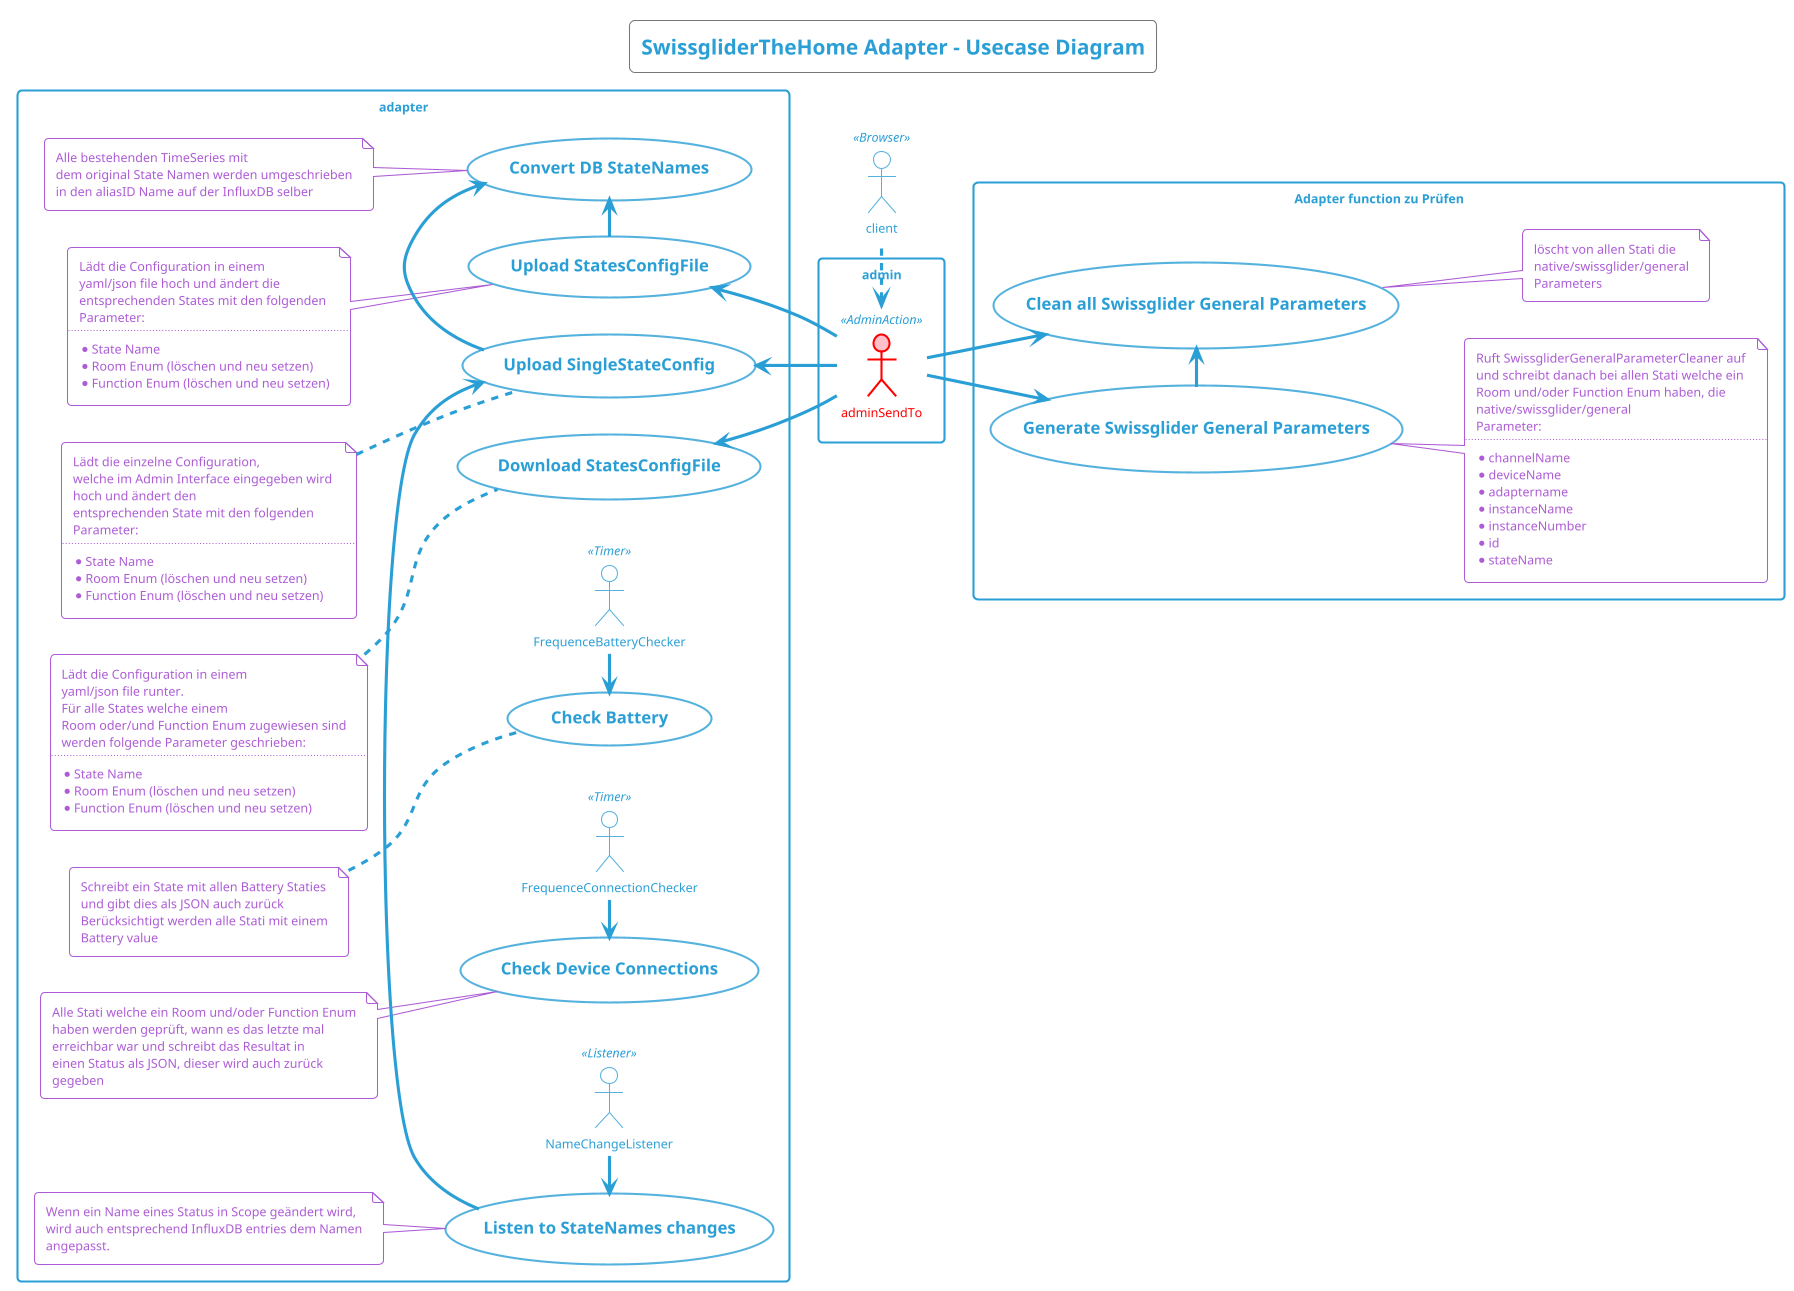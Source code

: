 @startuml
!theme cyborg-outline

title
    SwissgliderTheHome Adapter - Usecase Diagram
end title

actor client << Browser >>
rectangle admin {
    actor adminSendTo << AdminAction >> #pink;line:red;line.bold;text:red
}

rectangle adapter {
    actor FrequenceBatteryChecker << Timer >>
    actor FrequenceConnectionChecker << Timer >>
    actor NameChangeListener << Listener >>
    usecase ConfigUploader as "=Upload StatesConfigFile"
        note top
            Lädt die Configuration in einem 
            yaml/json file hoch und ändert die
            entsprechenden States mit den folgenden
            Parameter:
            ..
            * State Name
            * Room Enum (löschen und neu setzen)
            * Function Enum (löschen und neu setzen)
        end note
    usecase SingleUploader as "=Upload SingleStateConfig"
        note top
            Lädt die einzelne Configuration, 
            welche im Admin Interface eingegeben wird 
            hoch und ändert den
            entsprechenden State mit den folgenden
            Parameter:
            ..
            * State Name
            * Room Enum (löschen und neu setzen)
            * Function Enum (löschen und neu setzen)
        end note
    usecase ConfigDownloader as "=Download StatesConfigFile"
        note top
            Lädt die Configuration in einem 
            yaml/json file runter. 
            Für alle States welche einem 
            Room oder/und Function Enum zugewiesen sind
            werden folgende Parameter geschrieben:
            ..
            * State Name
            * Room Enum (löschen und neu setzen)
            * Function Enum (löschen und neu setzen)
        end note
    usecase InfluxDBConverter as "=Convert DB StateNames"
        note top
            Alle bestehenden TimeSeries mit
            dem original State Namen werden umgeschrieben
            in den aliasID Name auf der InfluxDB selber
        end note
    usecase BatteryChecker as "=Check Battery"
        note top
            Schreibt ein State mit allen Battery Staties
            und gibt dies als JSON auch zurück
            Berücksichtigt werden alle Stati mit einem
            Battery value
        end note
    usecase ConnectionChecker as "=Check Device Connections"
        note top
            Alle Stati welche ein Room und/oder Function Enum
            haben werden geprüft, wann es das letzte mal
            erreichbar war und schreibt das Resultat in
            einen Status als JSON, dieser wird auch zurück
            gegeben
        end note
    usecase NameChangePreWorker as "=Listen to StateNames changes"
        note top
            Wenn ein Name eines Status in Scope geändert wird, 
            wird auch entsprechend InfluxDB entries dem Namen
            angepasst.
        end note
}
rectangle adapter1 as "Adapter function zu Prüfen" {
    usecase SwissgliderGeneralParameterGenerator as "=Generate Swissglider General Parameters"
        note bottom
            Ruft SwissgliderGeneralParameterCleaner auf
            und schreibt danach bei allen Stati welche ein 
            Room und/oder Function Enum haben, die
            native/swissglider/general
            Parameter:
            ..
            * channelName
            * deviceName
            * adaptername
            * instanceName
            * instanceNumber
            * id
            * stateName
        end note
    usecase SwissgliderGeneralParameterCleaner as "=Clean all Swissglider General Parameters"
        note bottom
            löscht von allen Stati die 
            native/swissglider/general
            Parameters
        end note
}

left to right direction
client -left..> adminSendTo
adminSendTo -up-> ConfigUploader
adminSendTo -up-> SingleUploader
adminSendTo -up-> ConfigDownloader
adminSendTo -down-> SwissgliderGeneralParameterGenerator
adminSendTo -down-> SwissgliderGeneralParameterCleaner
SwissgliderGeneralParameterGenerator -> SwissgliderGeneralParameterCleaner

ConfigUploader -> InfluxDBConverter
SingleUploader -> InfluxDBConverter
NameChangePreWorker -> SingleUploader

FrequenceBatteryChecker -left-> BatteryChecker
FrequenceConnectionChecker -left-> ConnectionChecker
NameChangeListener -left-> NameChangePreWorker

@enduml